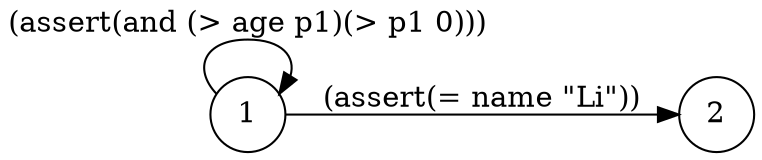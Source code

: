 digraph 1247452972384 {
	rankdir=LR
	1 [label=1 shape=circle]
	2 [label=2 shape=circle]
	1 -> 1 [label="(assert(and (> age p1)(> p1 0)))" color=black]
	1 -> 2 [label="(assert(= name \"Li\"))" color=black]
}
